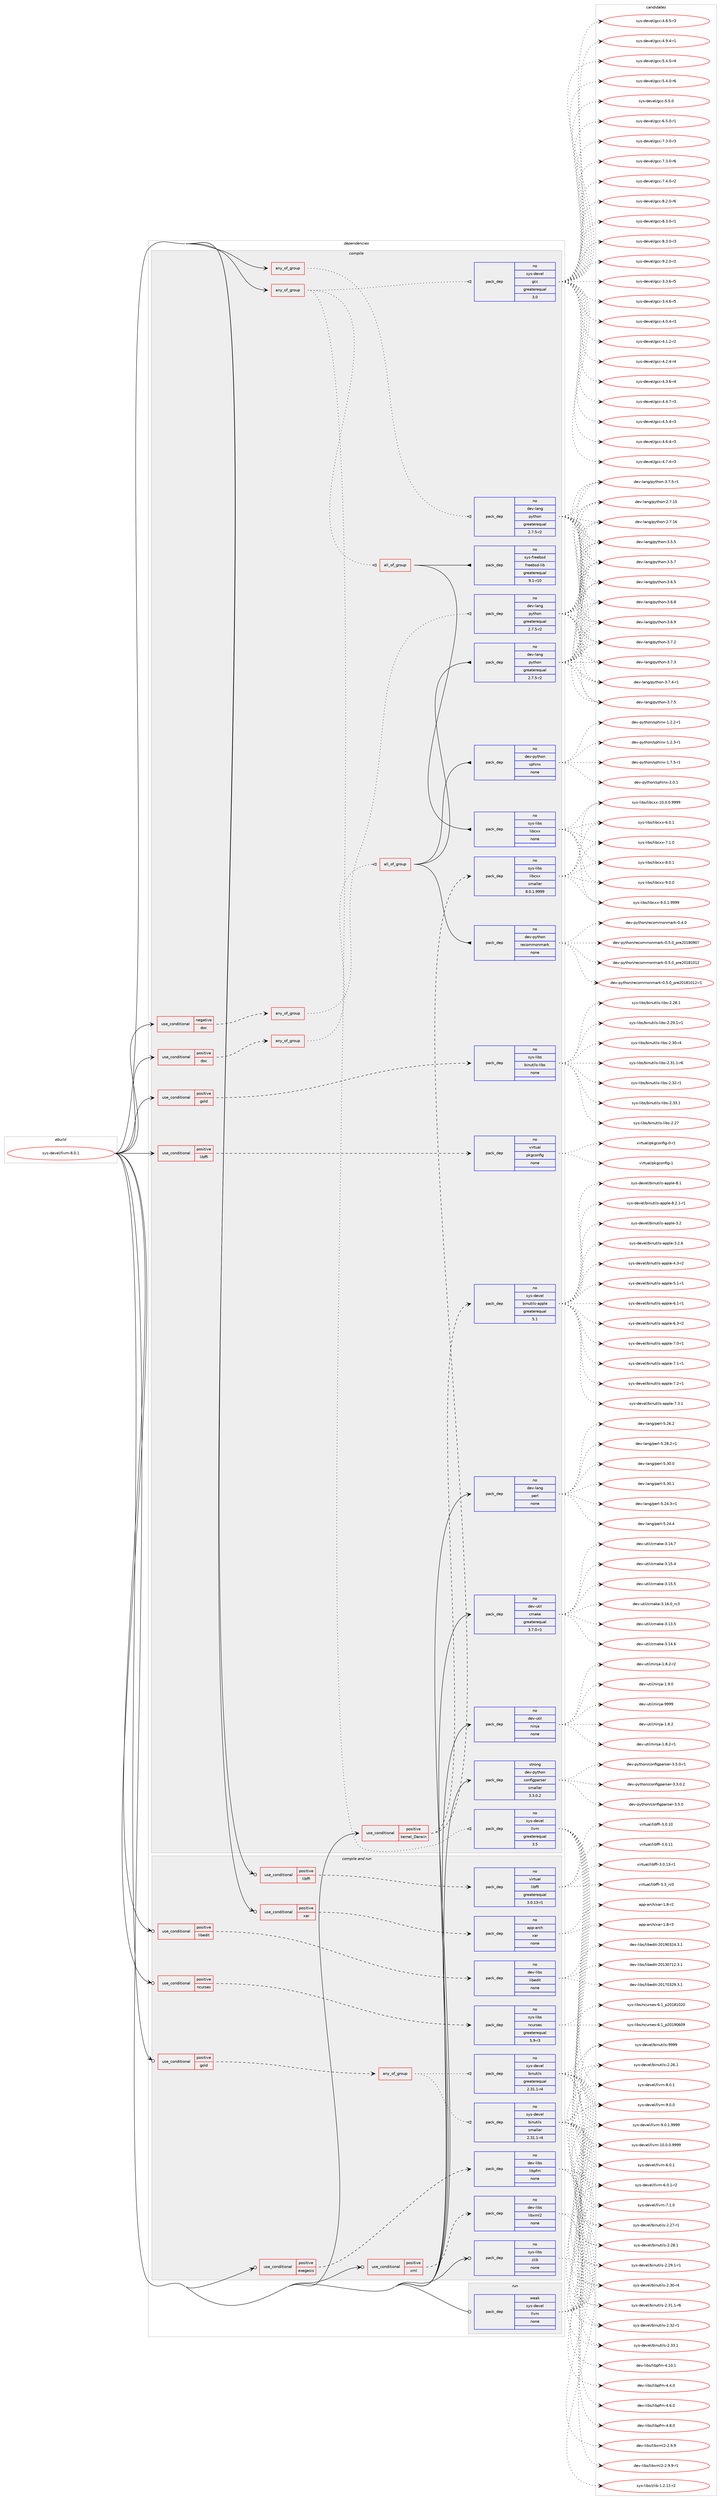 digraph prolog {

# *************
# Graph options
# *************

newrank=true;
concentrate=true;
compound=true;
graph [rankdir=LR,fontname=Helvetica,fontsize=10,ranksep=1.5];#, ranksep=2.5, nodesep=0.2];
edge  [arrowhead=vee];
node  [fontname=Helvetica,fontsize=10];

# **********
# The ebuild
# **********

subgraph cluster_leftcol {
color=gray;
rank=same;
label=<<i>ebuild</i>>;
id [label="sys-devel/llvm-8.0.1", color=red, width=4, href="../sys-devel/llvm-8.0.1.svg"];
}

# ****************
# The dependencies
# ****************

subgraph cluster_midcol {
color=gray;
label=<<i>dependencies</i>>;
subgraph cluster_compile {
fillcolor="#eeeeee";
style=filled;
label=<<i>compile</i>>;
subgraph any15052 {
dependency890560 [label=<<TABLE BORDER="0" CELLBORDER="1" CELLSPACING="0" CELLPADDING="4"><TR><TD CELLPADDING="10">any_of_group</TD></TR></TABLE>>, shape=none, color=red];subgraph pack660921 {
dependency890561 [label=<<TABLE BORDER="0" CELLBORDER="1" CELLSPACING="0" CELLPADDING="4" WIDTH="220"><TR><TD ROWSPAN="6" CELLPADDING="30">pack_dep</TD></TR><TR><TD WIDTH="110">no</TD></TR><TR><TD>dev-lang</TD></TR><TR><TD>python</TD></TR><TR><TD>greaterequal</TD></TR><TR><TD>2.7.5-r2</TD></TR></TABLE>>, shape=none, color=blue];
}
dependency890560:e -> dependency890561:w [weight=20,style="dotted",arrowhead="oinv"];
}
id:e -> dependency890560:w [weight=20,style="solid",arrowhead="vee"];
subgraph any15053 {
dependency890562 [label=<<TABLE BORDER="0" CELLBORDER="1" CELLSPACING="0" CELLPADDING="4"><TR><TD CELLPADDING="10">any_of_group</TD></TR></TABLE>>, shape=none, color=red];subgraph pack660922 {
dependency890563 [label=<<TABLE BORDER="0" CELLBORDER="1" CELLSPACING="0" CELLPADDING="4" WIDTH="220"><TR><TD ROWSPAN="6" CELLPADDING="30">pack_dep</TD></TR><TR><TD WIDTH="110">no</TD></TR><TR><TD>sys-devel</TD></TR><TR><TD>gcc</TD></TR><TR><TD>greaterequal</TD></TR><TR><TD>3.0</TD></TR></TABLE>>, shape=none, color=blue];
}
dependency890562:e -> dependency890563:w [weight=20,style="dotted",arrowhead="oinv"];
subgraph pack660923 {
dependency890564 [label=<<TABLE BORDER="0" CELLBORDER="1" CELLSPACING="0" CELLPADDING="4" WIDTH="220"><TR><TD ROWSPAN="6" CELLPADDING="30">pack_dep</TD></TR><TR><TD WIDTH="110">no</TD></TR><TR><TD>sys-devel</TD></TR><TR><TD>llvm</TD></TR><TR><TD>greaterequal</TD></TR><TR><TD>3.5</TD></TR></TABLE>>, shape=none, color=blue];
}
dependency890562:e -> dependency890564:w [weight=20,style="dotted",arrowhead="oinv"];
subgraph all538 {
dependency890565 [label=<<TABLE BORDER="0" CELLBORDER="1" CELLSPACING="0" CELLPADDING="4"><TR><TD CELLPADDING="10">all_of_group</TD></TR></TABLE>>, shape=none, color=red];subgraph pack660924 {
dependency890566 [label=<<TABLE BORDER="0" CELLBORDER="1" CELLSPACING="0" CELLPADDING="4" WIDTH="220"><TR><TD ROWSPAN="6" CELLPADDING="30">pack_dep</TD></TR><TR><TD WIDTH="110">no</TD></TR><TR><TD>sys-freebsd</TD></TR><TR><TD>freebsd-lib</TD></TR><TR><TD>greaterequal</TD></TR><TR><TD>9.1-r10</TD></TR></TABLE>>, shape=none, color=blue];
}
dependency890565:e -> dependency890566:w [weight=20,style="solid",arrowhead="inv"];
subgraph pack660925 {
dependency890567 [label=<<TABLE BORDER="0" CELLBORDER="1" CELLSPACING="0" CELLPADDING="4" WIDTH="220"><TR><TD ROWSPAN="6" CELLPADDING="30">pack_dep</TD></TR><TR><TD WIDTH="110">no</TD></TR><TR><TD>sys-libs</TD></TR><TR><TD>libcxx</TD></TR><TR><TD>none</TD></TR><TR><TD></TD></TR></TABLE>>, shape=none, color=blue];
}
dependency890565:e -> dependency890567:w [weight=20,style="solid",arrowhead="inv"];
}
dependency890562:e -> dependency890565:w [weight=20,style="dotted",arrowhead="oinv"];
}
id:e -> dependency890562:w [weight=20,style="solid",arrowhead="vee"];
subgraph cond214052 {
dependency890568 [label=<<TABLE BORDER="0" CELLBORDER="1" CELLSPACING="0" CELLPADDING="4"><TR><TD ROWSPAN="3" CELLPADDING="10">use_conditional</TD></TR><TR><TD>negative</TD></TR><TR><TD>doc</TD></TR></TABLE>>, shape=none, color=red];
subgraph any15054 {
dependency890569 [label=<<TABLE BORDER="0" CELLBORDER="1" CELLSPACING="0" CELLPADDING="4"><TR><TD CELLPADDING="10">any_of_group</TD></TR></TABLE>>, shape=none, color=red];subgraph pack660926 {
dependency890570 [label=<<TABLE BORDER="0" CELLBORDER="1" CELLSPACING="0" CELLPADDING="4" WIDTH="220"><TR><TD ROWSPAN="6" CELLPADDING="30">pack_dep</TD></TR><TR><TD WIDTH="110">no</TD></TR><TR><TD>dev-lang</TD></TR><TR><TD>python</TD></TR><TR><TD>greaterequal</TD></TR><TR><TD>2.7.5-r2</TD></TR></TABLE>>, shape=none, color=blue];
}
dependency890569:e -> dependency890570:w [weight=20,style="dotted",arrowhead="oinv"];
}
dependency890568:e -> dependency890569:w [weight=20,style="dashed",arrowhead="vee"];
}
id:e -> dependency890568:w [weight=20,style="solid",arrowhead="vee"];
subgraph cond214053 {
dependency890571 [label=<<TABLE BORDER="0" CELLBORDER="1" CELLSPACING="0" CELLPADDING="4"><TR><TD ROWSPAN="3" CELLPADDING="10">use_conditional</TD></TR><TR><TD>positive</TD></TR><TR><TD>doc</TD></TR></TABLE>>, shape=none, color=red];
subgraph any15055 {
dependency890572 [label=<<TABLE BORDER="0" CELLBORDER="1" CELLSPACING="0" CELLPADDING="4"><TR><TD CELLPADDING="10">any_of_group</TD></TR></TABLE>>, shape=none, color=red];subgraph all539 {
dependency890573 [label=<<TABLE BORDER="0" CELLBORDER="1" CELLSPACING="0" CELLPADDING="4"><TR><TD CELLPADDING="10">all_of_group</TD></TR></TABLE>>, shape=none, color=red];subgraph pack660927 {
dependency890574 [label=<<TABLE BORDER="0" CELLBORDER="1" CELLSPACING="0" CELLPADDING="4" WIDTH="220"><TR><TD ROWSPAN="6" CELLPADDING="30">pack_dep</TD></TR><TR><TD WIDTH="110">no</TD></TR><TR><TD>dev-lang</TD></TR><TR><TD>python</TD></TR><TR><TD>greaterequal</TD></TR><TR><TD>2.7.5-r2</TD></TR></TABLE>>, shape=none, color=blue];
}
dependency890573:e -> dependency890574:w [weight=20,style="solid",arrowhead="inv"];
subgraph pack660928 {
dependency890575 [label=<<TABLE BORDER="0" CELLBORDER="1" CELLSPACING="0" CELLPADDING="4" WIDTH="220"><TR><TD ROWSPAN="6" CELLPADDING="30">pack_dep</TD></TR><TR><TD WIDTH="110">no</TD></TR><TR><TD>dev-python</TD></TR><TR><TD>recommonmark</TD></TR><TR><TD>none</TD></TR><TR><TD></TD></TR></TABLE>>, shape=none, color=blue];
}
dependency890573:e -> dependency890575:w [weight=20,style="solid",arrowhead="inv"];
subgraph pack660929 {
dependency890576 [label=<<TABLE BORDER="0" CELLBORDER="1" CELLSPACING="0" CELLPADDING="4" WIDTH="220"><TR><TD ROWSPAN="6" CELLPADDING="30">pack_dep</TD></TR><TR><TD WIDTH="110">no</TD></TR><TR><TD>dev-python</TD></TR><TR><TD>sphinx</TD></TR><TR><TD>none</TD></TR><TR><TD></TD></TR></TABLE>>, shape=none, color=blue];
}
dependency890573:e -> dependency890576:w [weight=20,style="solid",arrowhead="inv"];
}
dependency890572:e -> dependency890573:w [weight=20,style="dotted",arrowhead="oinv"];
}
dependency890571:e -> dependency890572:w [weight=20,style="dashed",arrowhead="vee"];
}
id:e -> dependency890571:w [weight=20,style="solid",arrowhead="vee"];
subgraph cond214054 {
dependency890577 [label=<<TABLE BORDER="0" CELLBORDER="1" CELLSPACING="0" CELLPADDING="4"><TR><TD ROWSPAN="3" CELLPADDING="10">use_conditional</TD></TR><TR><TD>positive</TD></TR><TR><TD>gold</TD></TR></TABLE>>, shape=none, color=red];
subgraph pack660930 {
dependency890578 [label=<<TABLE BORDER="0" CELLBORDER="1" CELLSPACING="0" CELLPADDING="4" WIDTH="220"><TR><TD ROWSPAN="6" CELLPADDING="30">pack_dep</TD></TR><TR><TD WIDTH="110">no</TD></TR><TR><TD>sys-libs</TD></TR><TR><TD>binutils-libs</TD></TR><TR><TD>none</TD></TR><TR><TD></TD></TR></TABLE>>, shape=none, color=blue];
}
dependency890577:e -> dependency890578:w [weight=20,style="dashed",arrowhead="vee"];
}
id:e -> dependency890577:w [weight=20,style="solid",arrowhead="vee"];
subgraph cond214055 {
dependency890579 [label=<<TABLE BORDER="0" CELLBORDER="1" CELLSPACING="0" CELLPADDING="4"><TR><TD ROWSPAN="3" CELLPADDING="10">use_conditional</TD></TR><TR><TD>positive</TD></TR><TR><TD>kernel_Darwin</TD></TR></TABLE>>, shape=none, color=red];
subgraph pack660931 {
dependency890580 [label=<<TABLE BORDER="0" CELLBORDER="1" CELLSPACING="0" CELLPADDING="4" WIDTH="220"><TR><TD ROWSPAN="6" CELLPADDING="30">pack_dep</TD></TR><TR><TD WIDTH="110">no</TD></TR><TR><TD>sys-libs</TD></TR><TR><TD>libcxx</TD></TR><TR><TD>smaller</TD></TR><TR><TD>8.0.1.9999</TD></TR></TABLE>>, shape=none, color=blue];
}
dependency890579:e -> dependency890580:w [weight=20,style="dashed",arrowhead="vee"];
subgraph pack660932 {
dependency890581 [label=<<TABLE BORDER="0" CELLBORDER="1" CELLSPACING="0" CELLPADDING="4" WIDTH="220"><TR><TD ROWSPAN="6" CELLPADDING="30">pack_dep</TD></TR><TR><TD WIDTH="110">no</TD></TR><TR><TD>sys-devel</TD></TR><TR><TD>binutils-apple</TD></TR><TR><TD>greaterequal</TD></TR><TR><TD>5.1</TD></TR></TABLE>>, shape=none, color=blue];
}
dependency890579:e -> dependency890581:w [weight=20,style="dashed",arrowhead="vee"];
}
id:e -> dependency890579:w [weight=20,style="solid",arrowhead="vee"];
subgraph cond214056 {
dependency890582 [label=<<TABLE BORDER="0" CELLBORDER="1" CELLSPACING="0" CELLPADDING="4"><TR><TD ROWSPAN="3" CELLPADDING="10">use_conditional</TD></TR><TR><TD>positive</TD></TR><TR><TD>libffi</TD></TR></TABLE>>, shape=none, color=red];
subgraph pack660933 {
dependency890583 [label=<<TABLE BORDER="0" CELLBORDER="1" CELLSPACING="0" CELLPADDING="4" WIDTH="220"><TR><TD ROWSPAN="6" CELLPADDING="30">pack_dep</TD></TR><TR><TD WIDTH="110">no</TD></TR><TR><TD>virtual</TD></TR><TR><TD>pkgconfig</TD></TR><TR><TD>none</TD></TR><TR><TD></TD></TR></TABLE>>, shape=none, color=blue];
}
dependency890582:e -> dependency890583:w [weight=20,style="dashed",arrowhead="vee"];
}
id:e -> dependency890582:w [weight=20,style="solid",arrowhead="vee"];
subgraph pack660934 {
dependency890584 [label=<<TABLE BORDER="0" CELLBORDER="1" CELLSPACING="0" CELLPADDING="4" WIDTH="220"><TR><TD ROWSPAN="6" CELLPADDING="30">pack_dep</TD></TR><TR><TD WIDTH="110">no</TD></TR><TR><TD>dev-lang</TD></TR><TR><TD>perl</TD></TR><TR><TD>none</TD></TR><TR><TD></TD></TR></TABLE>>, shape=none, color=blue];
}
id:e -> dependency890584:w [weight=20,style="solid",arrowhead="vee"];
subgraph pack660935 {
dependency890585 [label=<<TABLE BORDER="0" CELLBORDER="1" CELLSPACING="0" CELLPADDING="4" WIDTH="220"><TR><TD ROWSPAN="6" CELLPADDING="30">pack_dep</TD></TR><TR><TD WIDTH="110">no</TD></TR><TR><TD>dev-util</TD></TR><TR><TD>cmake</TD></TR><TR><TD>greaterequal</TD></TR><TR><TD>3.7.0-r1</TD></TR></TABLE>>, shape=none, color=blue];
}
id:e -> dependency890585:w [weight=20,style="solid",arrowhead="vee"];
subgraph pack660936 {
dependency890586 [label=<<TABLE BORDER="0" CELLBORDER="1" CELLSPACING="0" CELLPADDING="4" WIDTH="220"><TR><TD ROWSPAN="6" CELLPADDING="30">pack_dep</TD></TR><TR><TD WIDTH="110">no</TD></TR><TR><TD>dev-util</TD></TR><TR><TD>ninja</TD></TR><TR><TD>none</TD></TR><TR><TD></TD></TR></TABLE>>, shape=none, color=blue];
}
id:e -> dependency890586:w [weight=20,style="solid",arrowhead="vee"];
subgraph pack660937 {
dependency890587 [label=<<TABLE BORDER="0" CELLBORDER="1" CELLSPACING="0" CELLPADDING="4" WIDTH="220"><TR><TD ROWSPAN="6" CELLPADDING="30">pack_dep</TD></TR><TR><TD WIDTH="110">strong</TD></TR><TR><TD>dev-python</TD></TR><TR><TD>configparser</TD></TR><TR><TD>smaller</TD></TR><TR><TD>3.3.0.2</TD></TR></TABLE>>, shape=none, color=blue];
}
id:e -> dependency890587:w [weight=20,style="solid",arrowhead="vee"];
}
subgraph cluster_compileandrun {
fillcolor="#eeeeee";
style=filled;
label=<<i>compile and run</i>>;
subgraph cond214057 {
dependency890588 [label=<<TABLE BORDER="0" CELLBORDER="1" CELLSPACING="0" CELLPADDING="4"><TR><TD ROWSPAN="3" CELLPADDING="10">use_conditional</TD></TR><TR><TD>positive</TD></TR><TR><TD>exegesis</TD></TR></TABLE>>, shape=none, color=red];
subgraph pack660938 {
dependency890589 [label=<<TABLE BORDER="0" CELLBORDER="1" CELLSPACING="0" CELLPADDING="4" WIDTH="220"><TR><TD ROWSPAN="6" CELLPADDING="30">pack_dep</TD></TR><TR><TD WIDTH="110">no</TD></TR><TR><TD>dev-libs</TD></TR><TR><TD>libpfm</TD></TR><TR><TD>none</TD></TR><TR><TD></TD></TR></TABLE>>, shape=none, color=blue];
}
dependency890588:e -> dependency890589:w [weight=20,style="dashed",arrowhead="vee"];
}
id:e -> dependency890588:w [weight=20,style="solid",arrowhead="odotvee"];
subgraph cond214058 {
dependency890590 [label=<<TABLE BORDER="0" CELLBORDER="1" CELLSPACING="0" CELLPADDING="4"><TR><TD ROWSPAN="3" CELLPADDING="10">use_conditional</TD></TR><TR><TD>positive</TD></TR><TR><TD>gold</TD></TR></TABLE>>, shape=none, color=red];
subgraph any15056 {
dependency890591 [label=<<TABLE BORDER="0" CELLBORDER="1" CELLSPACING="0" CELLPADDING="4"><TR><TD CELLPADDING="10">any_of_group</TD></TR></TABLE>>, shape=none, color=red];subgraph pack660939 {
dependency890592 [label=<<TABLE BORDER="0" CELLBORDER="1" CELLSPACING="0" CELLPADDING="4" WIDTH="220"><TR><TD ROWSPAN="6" CELLPADDING="30">pack_dep</TD></TR><TR><TD WIDTH="110">no</TD></TR><TR><TD>sys-devel</TD></TR><TR><TD>binutils</TD></TR><TR><TD>greaterequal</TD></TR><TR><TD>2.31.1-r4</TD></TR></TABLE>>, shape=none, color=blue];
}
dependency890591:e -> dependency890592:w [weight=20,style="dotted",arrowhead="oinv"];
subgraph pack660940 {
dependency890593 [label=<<TABLE BORDER="0" CELLBORDER="1" CELLSPACING="0" CELLPADDING="4" WIDTH="220"><TR><TD ROWSPAN="6" CELLPADDING="30">pack_dep</TD></TR><TR><TD WIDTH="110">no</TD></TR><TR><TD>sys-devel</TD></TR><TR><TD>binutils</TD></TR><TR><TD>smaller</TD></TR><TR><TD>2.31.1-r4</TD></TR></TABLE>>, shape=none, color=blue];
}
dependency890591:e -> dependency890593:w [weight=20,style="dotted",arrowhead="oinv"];
}
dependency890590:e -> dependency890591:w [weight=20,style="dashed",arrowhead="vee"];
}
id:e -> dependency890590:w [weight=20,style="solid",arrowhead="odotvee"];
subgraph cond214059 {
dependency890594 [label=<<TABLE BORDER="0" CELLBORDER="1" CELLSPACING="0" CELLPADDING="4"><TR><TD ROWSPAN="3" CELLPADDING="10">use_conditional</TD></TR><TR><TD>positive</TD></TR><TR><TD>libedit</TD></TR></TABLE>>, shape=none, color=red];
subgraph pack660941 {
dependency890595 [label=<<TABLE BORDER="0" CELLBORDER="1" CELLSPACING="0" CELLPADDING="4" WIDTH="220"><TR><TD ROWSPAN="6" CELLPADDING="30">pack_dep</TD></TR><TR><TD WIDTH="110">no</TD></TR><TR><TD>dev-libs</TD></TR><TR><TD>libedit</TD></TR><TR><TD>none</TD></TR><TR><TD></TD></TR></TABLE>>, shape=none, color=blue];
}
dependency890594:e -> dependency890595:w [weight=20,style="dashed",arrowhead="vee"];
}
id:e -> dependency890594:w [weight=20,style="solid",arrowhead="odotvee"];
subgraph cond214060 {
dependency890596 [label=<<TABLE BORDER="0" CELLBORDER="1" CELLSPACING="0" CELLPADDING="4"><TR><TD ROWSPAN="3" CELLPADDING="10">use_conditional</TD></TR><TR><TD>positive</TD></TR><TR><TD>libffi</TD></TR></TABLE>>, shape=none, color=red];
subgraph pack660942 {
dependency890597 [label=<<TABLE BORDER="0" CELLBORDER="1" CELLSPACING="0" CELLPADDING="4" WIDTH="220"><TR><TD ROWSPAN="6" CELLPADDING="30">pack_dep</TD></TR><TR><TD WIDTH="110">no</TD></TR><TR><TD>virtual</TD></TR><TR><TD>libffi</TD></TR><TR><TD>greaterequal</TD></TR><TR><TD>3.0.13-r1</TD></TR></TABLE>>, shape=none, color=blue];
}
dependency890596:e -> dependency890597:w [weight=20,style="dashed",arrowhead="vee"];
}
id:e -> dependency890596:w [weight=20,style="solid",arrowhead="odotvee"];
subgraph cond214061 {
dependency890598 [label=<<TABLE BORDER="0" CELLBORDER="1" CELLSPACING="0" CELLPADDING="4"><TR><TD ROWSPAN="3" CELLPADDING="10">use_conditional</TD></TR><TR><TD>positive</TD></TR><TR><TD>ncurses</TD></TR></TABLE>>, shape=none, color=red];
subgraph pack660943 {
dependency890599 [label=<<TABLE BORDER="0" CELLBORDER="1" CELLSPACING="0" CELLPADDING="4" WIDTH="220"><TR><TD ROWSPAN="6" CELLPADDING="30">pack_dep</TD></TR><TR><TD WIDTH="110">no</TD></TR><TR><TD>sys-libs</TD></TR><TR><TD>ncurses</TD></TR><TR><TD>greaterequal</TD></TR><TR><TD>5.9-r3</TD></TR></TABLE>>, shape=none, color=blue];
}
dependency890598:e -> dependency890599:w [weight=20,style="dashed",arrowhead="vee"];
}
id:e -> dependency890598:w [weight=20,style="solid",arrowhead="odotvee"];
subgraph cond214062 {
dependency890600 [label=<<TABLE BORDER="0" CELLBORDER="1" CELLSPACING="0" CELLPADDING="4"><TR><TD ROWSPAN="3" CELLPADDING="10">use_conditional</TD></TR><TR><TD>positive</TD></TR><TR><TD>xar</TD></TR></TABLE>>, shape=none, color=red];
subgraph pack660944 {
dependency890601 [label=<<TABLE BORDER="0" CELLBORDER="1" CELLSPACING="0" CELLPADDING="4" WIDTH="220"><TR><TD ROWSPAN="6" CELLPADDING="30">pack_dep</TD></TR><TR><TD WIDTH="110">no</TD></TR><TR><TD>app-arch</TD></TR><TR><TD>xar</TD></TR><TR><TD>none</TD></TR><TR><TD></TD></TR></TABLE>>, shape=none, color=blue];
}
dependency890600:e -> dependency890601:w [weight=20,style="dashed",arrowhead="vee"];
}
id:e -> dependency890600:w [weight=20,style="solid",arrowhead="odotvee"];
subgraph cond214063 {
dependency890602 [label=<<TABLE BORDER="0" CELLBORDER="1" CELLSPACING="0" CELLPADDING="4"><TR><TD ROWSPAN="3" CELLPADDING="10">use_conditional</TD></TR><TR><TD>positive</TD></TR><TR><TD>xml</TD></TR></TABLE>>, shape=none, color=red];
subgraph pack660945 {
dependency890603 [label=<<TABLE BORDER="0" CELLBORDER="1" CELLSPACING="0" CELLPADDING="4" WIDTH="220"><TR><TD ROWSPAN="6" CELLPADDING="30">pack_dep</TD></TR><TR><TD WIDTH="110">no</TD></TR><TR><TD>dev-libs</TD></TR><TR><TD>libxml2</TD></TR><TR><TD>none</TD></TR><TR><TD></TD></TR></TABLE>>, shape=none, color=blue];
}
dependency890602:e -> dependency890603:w [weight=20,style="dashed",arrowhead="vee"];
}
id:e -> dependency890602:w [weight=20,style="solid",arrowhead="odotvee"];
subgraph pack660946 {
dependency890604 [label=<<TABLE BORDER="0" CELLBORDER="1" CELLSPACING="0" CELLPADDING="4" WIDTH="220"><TR><TD ROWSPAN="6" CELLPADDING="30">pack_dep</TD></TR><TR><TD WIDTH="110">no</TD></TR><TR><TD>sys-libs</TD></TR><TR><TD>zlib</TD></TR><TR><TD>none</TD></TR><TR><TD></TD></TR></TABLE>>, shape=none, color=blue];
}
id:e -> dependency890604:w [weight=20,style="solid",arrowhead="odotvee"];
}
subgraph cluster_run {
fillcolor="#eeeeee";
style=filled;
label=<<i>run</i>>;
subgraph pack660947 {
dependency890605 [label=<<TABLE BORDER="0" CELLBORDER="1" CELLSPACING="0" CELLPADDING="4" WIDTH="220"><TR><TD ROWSPAN="6" CELLPADDING="30">pack_dep</TD></TR><TR><TD WIDTH="110">weak</TD></TR><TR><TD>sys-devel</TD></TR><TR><TD>llvm</TD></TR><TR><TD>none</TD></TR><TR><TD></TD></TR></TABLE>>, shape=none, color=blue];
}
id:e -> dependency890605:w [weight=20,style="solid",arrowhead="odot"];
}
}

# **************
# The candidates
# **************

subgraph cluster_choices {
rank=same;
color=gray;
label=<<i>candidates</i>>;

subgraph choice660921 {
color=black;
nodesep=1;
choice10010111845108971101034711212111610411111045504655464953 [label="dev-lang/python-2.7.15", color=red, width=4,href="../dev-lang/python-2.7.15.svg"];
choice10010111845108971101034711212111610411111045504655464954 [label="dev-lang/python-2.7.16", color=red, width=4,href="../dev-lang/python-2.7.16.svg"];
choice100101118451089711010347112121116104111110455146534653 [label="dev-lang/python-3.5.5", color=red, width=4,href="../dev-lang/python-3.5.5.svg"];
choice100101118451089711010347112121116104111110455146534655 [label="dev-lang/python-3.5.7", color=red, width=4,href="../dev-lang/python-3.5.7.svg"];
choice100101118451089711010347112121116104111110455146544653 [label="dev-lang/python-3.6.5", color=red, width=4,href="../dev-lang/python-3.6.5.svg"];
choice100101118451089711010347112121116104111110455146544656 [label="dev-lang/python-3.6.8", color=red, width=4,href="../dev-lang/python-3.6.8.svg"];
choice100101118451089711010347112121116104111110455146544657 [label="dev-lang/python-3.6.9", color=red, width=4,href="../dev-lang/python-3.6.9.svg"];
choice100101118451089711010347112121116104111110455146554650 [label="dev-lang/python-3.7.2", color=red, width=4,href="../dev-lang/python-3.7.2.svg"];
choice100101118451089711010347112121116104111110455146554651 [label="dev-lang/python-3.7.3", color=red, width=4,href="../dev-lang/python-3.7.3.svg"];
choice1001011184510897110103471121211161041111104551465546524511449 [label="dev-lang/python-3.7.4-r1", color=red, width=4,href="../dev-lang/python-3.7.4-r1.svg"];
choice100101118451089711010347112121116104111110455146554653 [label="dev-lang/python-3.7.5", color=red, width=4,href="../dev-lang/python-3.7.5.svg"];
choice1001011184510897110103471121211161041111104551465546534511449 [label="dev-lang/python-3.7.5-r1", color=red, width=4,href="../dev-lang/python-3.7.5-r1.svg"];
dependency890561:e -> choice10010111845108971101034711212111610411111045504655464953:w [style=dotted,weight="100"];
dependency890561:e -> choice10010111845108971101034711212111610411111045504655464954:w [style=dotted,weight="100"];
dependency890561:e -> choice100101118451089711010347112121116104111110455146534653:w [style=dotted,weight="100"];
dependency890561:e -> choice100101118451089711010347112121116104111110455146534655:w [style=dotted,weight="100"];
dependency890561:e -> choice100101118451089711010347112121116104111110455146544653:w [style=dotted,weight="100"];
dependency890561:e -> choice100101118451089711010347112121116104111110455146544656:w [style=dotted,weight="100"];
dependency890561:e -> choice100101118451089711010347112121116104111110455146544657:w [style=dotted,weight="100"];
dependency890561:e -> choice100101118451089711010347112121116104111110455146554650:w [style=dotted,weight="100"];
dependency890561:e -> choice100101118451089711010347112121116104111110455146554651:w [style=dotted,weight="100"];
dependency890561:e -> choice1001011184510897110103471121211161041111104551465546524511449:w [style=dotted,weight="100"];
dependency890561:e -> choice100101118451089711010347112121116104111110455146554653:w [style=dotted,weight="100"];
dependency890561:e -> choice1001011184510897110103471121211161041111104551465546534511449:w [style=dotted,weight="100"];
}
subgraph choice660922 {
color=black;
nodesep=1;
choice115121115451001011181011084710399994551465146544511453 [label="sys-devel/gcc-3.3.6-r5", color=red, width=4,href="../sys-devel/gcc-3.3.6-r5.svg"];
choice115121115451001011181011084710399994551465246544511453 [label="sys-devel/gcc-3.4.6-r5", color=red, width=4,href="../sys-devel/gcc-3.4.6-r5.svg"];
choice115121115451001011181011084710399994552464846524511451 [label="sys-devel/gcc-4.0.4-r3", color=red, width=4,href="../sys-devel/gcc-4.0.4-r3.svg"];
choice115121115451001011181011084710399994552464946504511450 [label="sys-devel/gcc-4.1.2-r2", color=red, width=4,href="../sys-devel/gcc-4.1.2-r2.svg"];
choice115121115451001011181011084710399994552465046524511452 [label="sys-devel/gcc-4.2.4-r4", color=red, width=4,href="../sys-devel/gcc-4.2.4-r4.svg"];
choice115121115451001011181011084710399994552465146544511452 [label="sys-devel/gcc-4.3.6-r4", color=red, width=4,href="../sys-devel/gcc-4.3.6-r4.svg"];
choice115121115451001011181011084710399994552465246554511451 [label="sys-devel/gcc-4.4.7-r3", color=red, width=4,href="../sys-devel/gcc-4.4.7-r3.svg"];
choice115121115451001011181011084710399994552465346524511451 [label="sys-devel/gcc-4.5.4-r3", color=red, width=4,href="../sys-devel/gcc-4.5.4-r3.svg"];
choice115121115451001011181011084710399994552465446524511451 [label="sys-devel/gcc-4.6.4-r3", color=red, width=4,href="../sys-devel/gcc-4.6.4-r3.svg"];
choice115121115451001011181011084710399994552465546524511451 [label="sys-devel/gcc-4.7.4-r3", color=red, width=4,href="../sys-devel/gcc-4.7.4-r3.svg"];
choice115121115451001011181011084710399994552465646534511451 [label="sys-devel/gcc-4.8.5-r3", color=red, width=4,href="../sys-devel/gcc-4.8.5-r3.svg"];
choice115121115451001011181011084710399994552465746524511449 [label="sys-devel/gcc-4.9.4-r1", color=red, width=4,href="../sys-devel/gcc-4.9.4-r1.svg"];
choice115121115451001011181011084710399994553465246484511452 [label="sys-devel/gcc-5.4.0-r4", color=red, width=4,href="../sys-devel/gcc-5.4.0-r4.svg"];
choice115121115451001011181011084710399994553465246484511454 [label="sys-devel/gcc-5.4.0-r6", color=red, width=4,href="../sys-devel/gcc-5.4.0-r6.svg"];
choice11512111545100101118101108471039999455346534648 [label="sys-devel/gcc-5.5.0", color=red, width=4,href="../sys-devel/gcc-5.5.0.svg"];
choice115121115451001011181011084710399994554465346484511449 [label="sys-devel/gcc-6.5.0-r1", color=red, width=4,href="../sys-devel/gcc-6.5.0-r1.svg"];
choice115121115451001011181011084710399994555465146484511451 [label="sys-devel/gcc-7.3.0-r3", color=red, width=4,href="../sys-devel/gcc-7.3.0-r3.svg"];
choice115121115451001011181011084710399994555465146484511454 [label="sys-devel/gcc-7.3.0-r6", color=red, width=4,href="../sys-devel/gcc-7.3.0-r6.svg"];
choice115121115451001011181011084710399994555465246484511450 [label="sys-devel/gcc-7.4.0-r2", color=red, width=4,href="../sys-devel/gcc-7.4.0-r2.svg"];
choice115121115451001011181011084710399994556465046484511454 [label="sys-devel/gcc-8.2.0-r6", color=red, width=4,href="../sys-devel/gcc-8.2.0-r6.svg"];
choice115121115451001011181011084710399994556465146484511449 [label="sys-devel/gcc-8.3.0-r1", color=red, width=4,href="../sys-devel/gcc-8.3.0-r1.svg"];
choice115121115451001011181011084710399994556465146484511451 [label="sys-devel/gcc-8.3.0-r3", color=red, width=4,href="../sys-devel/gcc-8.3.0-r3.svg"];
choice115121115451001011181011084710399994557465046484511450 [label="sys-devel/gcc-9.2.0-r2", color=red, width=4,href="../sys-devel/gcc-9.2.0-r2.svg"];
dependency890563:e -> choice115121115451001011181011084710399994551465146544511453:w [style=dotted,weight="100"];
dependency890563:e -> choice115121115451001011181011084710399994551465246544511453:w [style=dotted,weight="100"];
dependency890563:e -> choice115121115451001011181011084710399994552464846524511451:w [style=dotted,weight="100"];
dependency890563:e -> choice115121115451001011181011084710399994552464946504511450:w [style=dotted,weight="100"];
dependency890563:e -> choice115121115451001011181011084710399994552465046524511452:w [style=dotted,weight="100"];
dependency890563:e -> choice115121115451001011181011084710399994552465146544511452:w [style=dotted,weight="100"];
dependency890563:e -> choice115121115451001011181011084710399994552465246554511451:w [style=dotted,weight="100"];
dependency890563:e -> choice115121115451001011181011084710399994552465346524511451:w [style=dotted,weight="100"];
dependency890563:e -> choice115121115451001011181011084710399994552465446524511451:w [style=dotted,weight="100"];
dependency890563:e -> choice115121115451001011181011084710399994552465546524511451:w [style=dotted,weight="100"];
dependency890563:e -> choice115121115451001011181011084710399994552465646534511451:w [style=dotted,weight="100"];
dependency890563:e -> choice115121115451001011181011084710399994552465746524511449:w [style=dotted,weight="100"];
dependency890563:e -> choice115121115451001011181011084710399994553465246484511452:w [style=dotted,weight="100"];
dependency890563:e -> choice115121115451001011181011084710399994553465246484511454:w [style=dotted,weight="100"];
dependency890563:e -> choice11512111545100101118101108471039999455346534648:w [style=dotted,weight="100"];
dependency890563:e -> choice115121115451001011181011084710399994554465346484511449:w [style=dotted,weight="100"];
dependency890563:e -> choice115121115451001011181011084710399994555465146484511451:w [style=dotted,weight="100"];
dependency890563:e -> choice115121115451001011181011084710399994555465146484511454:w [style=dotted,weight="100"];
dependency890563:e -> choice115121115451001011181011084710399994555465246484511450:w [style=dotted,weight="100"];
dependency890563:e -> choice115121115451001011181011084710399994556465046484511454:w [style=dotted,weight="100"];
dependency890563:e -> choice115121115451001011181011084710399994556465146484511449:w [style=dotted,weight="100"];
dependency890563:e -> choice115121115451001011181011084710399994556465146484511451:w [style=dotted,weight="100"];
dependency890563:e -> choice115121115451001011181011084710399994557465046484511450:w [style=dotted,weight="100"];
}
subgraph choice660923 {
color=black;
nodesep=1;
choice1151211154510010111810110847108108118109454948464846484657575757 [label="sys-devel/llvm-10.0.0.9999", color=red, width=4,href="../sys-devel/llvm-10.0.0.9999.svg"];
choice1151211154510010111810110847108108118109455446484649 [label="sys-devel/llvm-6.0.1", color=red, width=4,href="../sys-devel/llvm-6.0.1.svg"];
choice11512111545100101118101108471081081181094554464846494511450 [label="sys-devel/llvm-6.0.1-r2", color=red, width=4,href="../sys-devel/llvm-6.0.1-r2.svg"];
choice1151211154510010111810110847108108118109455546494648 [label="sys-devel/llvm-7.1.0", color=red, width=4,href="../sys-devel/llvm-7.1.0.svg"];
choice1151211154510010111810110847108108118109455646484649 [label="sys-devel/llvm-8.0.1", color=red, width=4,href="../sys-devel/llvm-8.0.1.svg"];
choice1151211154510010111810110847108108118109455746484648 [label="sys-devel/llvm-9.0.0", color=red, width=4,href="../sys-devel/llvm-9.0.0.svg"];
choice11512111545100101118101108471081081181094557464846494657575757 [label="sys-devel/llvm-9.0.1.9999", color=red, width=4,href="../sys-devel/llvm-9.0.1.9999.svg"];
dependency890564:e -> choice1151211154510010111810110847108108118109454948464846484657575757:w [style=dotted,weight="100"];
dependency890564:e -> choice1151211154510010111810110847108108118109455446484649:w [style=dotted,weight="100"];
dependency890564:e -> choice11512111545100101118101108471081081181094554464846494511450:w [style=dotted,weight="100"];
dependency890564:e -> choice1151211154510010111810110847108108118109455546494648:w [style=dotted,weight="100"];
dependency890564:e -> choice1151211154510010111810110847108108118109455646484649:w [style=dotted,weight="100"];
dependency890564:e -> choice1151211154510010111810110847108108118109455746484648:w [style=dotted,weight="100"];
dependency890564:e -> choice11512111545100101118101108471081081181094557464846494657575757:w [style=dotted,weight="100"];
}
subgraph choice660924 {
color=black;
nodesep=1;
}
subgraph choice660925 {
color=black;
nodesep=1;
choice1151211154510810598115471081059899120120454948464846484657575757 [label="sys-libs/libcxx-10.0.0.9999", color=red, width=4,href="../sys-libs/libcxx-10.0.0.9999.svg"];
choice1151211154510810598115471081059899120120455446484649 [label="sys-libs/libcxx-6.0.1", color=red, width=4,href="../sys-libs/libcxx-6.0.1.svg"];
choice1151211154510810598115471081059899120120455546494648 [label="sys-libs/libcxx-7.1.0", color=red, width=4,href="../sys-libs/libcxx-7.1.0.svg"];
choice1151211154510810598115471081059899120120455646484649 [label="sys-libs/libcxx-8.0.1", color=red, width=4,href="../sys-libs/libcxx-8.0.1.svg"];
choice1151211154510810598115471081059899120120455746484648 [label="sys-libs/libcxx-9.0.0", color=red, width=4,href="../sys-libs/libcxx-9.0.0.svg"];
choice11512111545108105981154710810598991201204557464846494657575757 [label="sys-libs/libcxx-9.0.1.9999", color=red, width=4,href="../sys-libs/libcxx-9.0.1.9999.svg"];
dependency890567:e -> choice1151211154510810598115471081059899120120454948464846484657575757:w [style=dotted,weight="100"];
dependency890567:e -> choice1151211154510810598115471081059899120120455446484649:w [style=dotted,weight="100"];
dependency890567:e -> choice1151211154510810598115471081059899120120455546494648:w [style=dotted,weight="100"];
dependency890567:e -> choice1151211154510810598115471081059899120120455646484649:w [style=dotted,weight="100"];
dependency890567:e -> choice1151211154510810598115471081059899120120455746484648:w [style=dotted,weight="100"];
dependency890567:e -> choice11512111545108105981154710810598991201204557464846494657575757:w [style=dotted,weight="100"];
}
subgraph choice660926 {
color=black;
nodesep=1;
choice10010111845108971101034711212111610411111045504655464953 [label="dev-lang/python-2.7.15", color=red, width=4,href="../dev-lang/python-2.7.15.svg"];
choice10010111845108971101034711212111610411111045504655464954 [label="dev-lang/python-2.7.16", color=red, width=4,href="../dev-lang/python-2.7.16.svg"];
choice100101118451089711010347112121116104111110455146534653 [label="dev-lang/python-3.5.5", color=red, width=4,href="../dev-lang/python-3.5.5.svg"];
choice100101118451089711010347112121116104111110455146534655 [label="dev-lang/python-3.5.7", color=red, width=4,href="../dev-lang/python-3.5.7.svg"];
choice100101118451089711010347112121116104111110455146544653 [label="dev-lang/python-3.6.5", color=red, width=4,href="../dev-lang/python-3.6.5.svg"];
choice100101118451089711010347112121116104111110455146544656 [label="dev-lang/python-3.6.8", color=red, width=4,href="../dev-lang/python-3.6.8.svg"];
choice100101118451089711010347112121116104111110455146544657 [label="dev-lang/python-3.6.9", color=red, width=4,href="../dev-lang/python-3.6.9.svg"];
choice100101118451089711010347112121116104111110455146554650 [label="dev-lang/python-3.7.2", color=red, width=4,href="../dev-lang/python-3.7.2.svg"];
choice100101118451089711010347112121116104111110455146554651 [label="dev-lang/python-3.7.3", color=red, width=4,href="../dev-lang/python-3.7.3.svg"];
choice1001011184510897110103471121211161041111104551465546524511449 [label="dev-lang/python-3.7.4-r1", color=red, width=4,href="../dev-lang/python-3.7.4-r1.svg"];
choice100101118451089711010347112121116104111110455146554653 [label="dev-lang/python-3.7.5", color=red, width=4,href="../dev-lang/python-3.7.5.svg"];
choice1001011184510897110103471121211161041111104551465546534511449 [label="dev-lang/python-3.7.5-r1", color=red, width=4,href="../dev-lang/python-3.7.5-r1.svg"];
dependency890570:e -> choice10010111845108971101034711212111610411111045504655464953:w [style=dotted,weight="100"];
dependency890570:e -> choice10010111845108971101034711212111610411111045504655464954:w [style=dotted,weight="100"];
dependency890570:e -> choice100101118451089711010347112121116104111110455146534653:w [style=dotted,weight="100"];
dependency890570:e -> choice100101118451089711010347112121116104111110455146534655:w [style=dotted,weight="100"];
dependency890570:e -> choice100101118451089711010347112121116104111110455146544653:w [style=dotted,weight="100"];
dependency890570:e -> choice100101118451089711010347112121116104111110455146544656:w [style=dotted,weight="100"];
dependency890570:e -> choice100101118451089711010347112121116104111110455146544657:w [style=dotted,weight="100"];
dependency890570:e -> choice100101118451089711010347112121116104111110455146554650:w [style=dotted,weight="100"];
dependency890570:e -> choice100101118451089711010347112121116104111110455146554651:w [style=dotted,weight="100"];
dependency890570:e -> choice1001011184510897110103471121211161041111104551465546524511449:w [style=dotted,weight="100"];
dependency890570:e -> choice100101118451089711010347112121116104111110455146554653:w [style=dotted,weight="100"];
dependency890570:e -> choice1001011184510897110103471121211161041111104551465546534511449:w [style=dotted,weight="100"];
}
subgraph choice660927 {
color=black;
nodesep=1;
choice10010111845108971101034711212111610411111045504655464953 [label="dev-lang/python-2.7.15", color=red, width=4,href="../dev-lang/python-2.7.15.svg"];
choice10010111845108971101034711212111610411111045504655464954 [label="dev-lang/python-2.7.16", color=red, width=4,href="../dev-lang/python-2.7.16.svg"];
choice100101118451089711010347112121116104111110455146534653 [label="dev-lang/python-3.5.5", color=red, width=4,href="../dev-lang/python-3.5.5.svg"];
choice100101118451089711010347112121116104111110455146534655 [label="dev-lang/python-3.5.7", color=red, width=4,href="../dev-lang/python-3.5.7.svg"];
choice100101118451089711010347112121116104111110455146544653 [label="dev-lang/python-3.6.5", color=red, width=4,href="../dev-lang/python-3.6.5.svg"];
choice100101118451089711010347112121116104111110455146544656 [label="dev-lang/python-3.6.8", color=red, width=4,href="../dev-lang/python-3.6.8.svg"];
choice100101118451089711010347112121116104111110455146544657 [label="dev-lang/python-3.6.9", color=red, width=4,href="../dev-lang/python-3.6.9.svg"];
choice100101118451089711010347112121116104111110455146554650 [label="dev-lang/python-3.7.2", color=red, width=4,href="../dev-lang/python-3.7.2.svg"];
choice100101118451089711010347112121116104111110455146554651 [label="dev-lang/python-3.7.3", color=red, width=4,href="../dev-lang/python-3.7.3.svg"];
choice1001011184510897110103471121211161041111104551465546524511449 [label="dev-lang/python-3.7.4-r1", color=red, width=4,href="../dev-lang/python-3.7.4-r1.svg"];
choice100101118451089711010347112121116104111110455146554653 [label="dev-lang/python-3.7.5", color=red, width=4,href="../dev-lang/python-3.7.5.svg"];
choice1001011184510897110103471121211161041111104551465546534511449 [label="dev-lang/python-3.7.5-r1", color=red, width=4,href="../dev-lang/python-3.7.5-r1.svg"];
dependency890574:e -> choice10010111845108971101034711212111610411111045504655464953:w [style=dotted,weight="100"];
dependency890574:e -> choice10010111845108971101034711212111610411111045504655464954:w [style=dotted,weight="100"];
dependency890574:e -> choice100101118451089711010347112121116104111110455146534653:w [style=dotted,weight="100"];
dependency890574:e -> choice100101118451089711010347112121116104111110455146534655:w [style=dotted,weight="100"];
dependency890574:e -> choice100101118451089711010347112121116104111110455146544653:w [style=dotted,weight="100"];
dependency890574:e -> choice100101118451089711010347112121116104111110455146544656:w [style=dotted,weight="100"];
dependency890574:e -> choice100101118451089711010347112121116104111110455146544657:w [style=dotted,weight="100"];
dependency890574:e -> choice100101118451089711010347112121116104111110455146554650:w [style=dotted,weight="100"];
dependency890574:e -> choice100101118451089711010347112121116104111110455146554651:w [style=dotted,weight="100"];
dependency890574:e -> choice1001011184510897110103471121211161041111104551465546524511449:w [style=dotted,weight="100"];
dependency890574:e -> choice100101118451089711010347112121116104111110455146554653:w [style=dotted,weight="100"];
dependency890574:e -> choice1001011184510897110103471121211161041111104551465546534511449:w [style=dotted,weight="100"];
}
subgraph choice660928 {
color=black;
nodesep=1;
choice10010111845112121116104111110471141019911110910911111010997114107454846524648 [label="dev-python/recommonmark-0.4.0", color=red, width=4,href="../dev-python/recommonmark-0.4.0.svg"];
choice10010111845112121116104111110471141019911110910911111010997114107454846534648951121141015048495648574855 [label="dev-python/recommonmark-0.5.0_pre20180907", color=red, width=4,href="../dev-python/recommonmark-0.5.0_pre20180907.svg"];
choice10010111845112121116104111110471141019911110910911111010997114107454846534648951121141015048495649484950 [label="dev-python/recommonmark-0.5.0_pre20181012", color=red, width=4,href="../dev-python/recommonmark-0.5.0_pre20181012.svg"];
choice100101118451121211161041111104711410199111109109111110109971141074548465346489511211410150484956494849504511449 [label="dev-python/recommonmark-0.5.0_pre20181012-r1", color=red, width=4,href="../dev-python/recommonmark-0.5.0_pre20181012-r1.svg"];
dependency890575:e -> choice10010111845112121116104111110471141019911110910911111010997114107454846524648:w [style=dotted,weight="100"];
dependency890575:e -> choice10010111845112121116104111110471141019911110910911111010997114107454846534648951121141015048495648574855:w [style=dotted,weight="100"];
dependency890575:e -> choice10010111845112121116104111110471141019911110910911111010997114107454846534648951121141015048495649484950:w [style=dotted,weight="100"];
dependency890575:e -> choice100101118451121211161041111104711410199111109109111110109971141074548465346489511211410150484956494849504511449:w [style=dotted,weight="100"];
}
subgraph choice660929 {
color=black;
nodesep=1;
choice10010111845112121116104111110471151121041051101204549465046504511449 [label="dev-python/sphinx-1.2.2-r1", color=red, width=4,href="../dev-python/sphinx-1.2.2-r1.svg"];
choice10010111845112121116104111110471151121041051101204549465046514511449 [label="dev-python/sphinx-1.2.3-r1", color=red, width=4,href="../dev-python/sphinx-1.2.3-r1.svg"];
choice10010111845112121116104111110471151121041051101204549465546534511449 [label="dev-python/sphinx-1.7.5-r1", color=red, width=4,href="../dev-python/sphinx-1.7.5-r1.svg"];
choice1001011184511212111610411111047115112104105110120455046484649 [label="dev-python/sphinx-2.0.1", color=red, width=4,href="../dev-python/sphinx-2.0.1.svg"];
dependency890576:e -> choice10010111845112121116104111110471151121041051101204549465046504511449:w [style=dotted,weight="100"];
dependency890576:e -> choice10010111845112121116104111110471151121041051101204549465046514511449:w [style=dotted,weight="100"];
dependency890576:e -> choice10010111845112121116104111110471151121041051101204549465546534511449:w [style=dotted,weight="100"];
dependency890576:e -> choice1001011184511212111610411111047115112104105110120455046484649:w [style=dotted,weight="100"];
}
subgraph choice660930 {
color=black;
nodesep=1;
choice1151211154510810598115479810511011711610510811545108105981154550465055 [label="sys-libs/binutils-libs-2.27", color=red, width=4,href="../sys-libs/binutils-libs-2.27.svg"];
choice11512111545108105981154798105110117116105108115451081059811545504650564649 [label="sys-libs/binutils-libs-2.28.1", color=red, width=4,href="../sys-libs/binutils-libs-2.28.1.svg"];
choice115121115451081059811547981051101171161051081154510810598115455046505746494511449 [label="sys-libs/binutils-libs-2.29.1-r1", color=red, width=4,href="../sys-libs/binutils-libs-2.29.1-r1.svg"];
choice11512111545108105981154798105110117116105108115451081059811545504651484511452 [label="sys-libs/binutils-libs-2.30-r4", color=red, width=4,href="../sys-libs/binutils-libs-2.30-r4.svg"];
choice115121115451081059811547981051101171161051081154510810598115455046514946494511454 [label="sys-libs/binutils-libs-2.31.1-r6", color=red, width=4,href="../sys-libs/binutils-libs-2.31.1-r6.svg"];
choice11512111545108105981154798105110117116105108115451081059811545504651504511449 [label="sys-libs/binutils-libs-2.32-r1", color=red, width=4,href="../sys-libs/binutils-libs-2.32-r1.svg"];
choice11512111545108105981154798105110117116105108115451081059811545504651514649 [label="sys-libs/binutils-libs-2.33.1", color=red, width=4,href="../sys-libs/binutils-libs-2.33.1.svg"];
dependency890578:e -> choice1151211154510810598115479810511011711610510811545108105981154550465055:w [style=dotted,weight="100"];
dependency890578:e -> choice11512111545108105981154798105110117116105108115451081059811545504650564649:w [style=dotted,weight="100"];
dependency890578:e -> choice115121115451081059811547981051101171161051081154510810598115455046505746494511449:w [style=dotted,weight="100"];
dependency890578:e -> choice11512111545108105981154798105110117116105108115451081059811545504651484511452:w [style=dotted,weight="100"];
dependency890578:e -> choice115121115451081059811547981051101171161051081154510810598115455046514946494511454:w [style=dotted,weight="100"];
dependency890578:e -> choice11512111545108105981154798105110117116105108115451081059811545504651504511449:w [style=dotted,weight="100"];
dependency890578:e -> choice11512111545108105981154798105110117116105108115451081059811545504651514649:w [style=dotted,weight="100"];
}
subgraph choice660931 {
color=black;
nodesep=1;
choice1151211154510810598115471081059899120120454948464846484657575757 [label="sys-libs/libcxx-10.0.0.9999", color=red, width=4,href="../sys-libs/libcxx-10.0.0.9999.svg"];
choice1151211154510810598115471081059899120120455446484649 [label="sys-libs/libcxx-6.0.1", color=red, width=4,href="../sys-libs/libcxx-6.0.1.svg"];
choice1151211154510810598115471081059899120120455546494648 [label="sys-libs/libcxx-7.1.0", color=red, width=4,href="../sys-libs/libcxx-7.1.0.svg"];
choice1151211154510810598115471081059899120120455646484649 [label="sys-libs/libcxx-8.0.1", color=red, width=4,href="../sys-libs/libcxx-8.0.1.svg"];
choice1151211154510810598115471081059899120120455746484648 [label="sys-libs/libcxx-9.0.0", color=red, width=4,href="../sys-libs/libcxx-9.0.0.svg"];
choice11512111545108105981154710810598991201204557464846494657575757 [label="sys-libs/libcxx-9.0.1.9999", color=red, width=4,href="../sys-libs/libcxx-9.0.1.9999.svg"];
dependency890580:e -> choice1151211154510810598115471081059899120120454948464846484657575757:w [style=dotted,weight="100"];
dependency890580:e -> choice1151211154510810598115471081059899120120455446484649:w [style=dotted,weight="100"];
dependency890580:e -> choice1151211154510810598115471081059899120120455546494648:w [style=dotted,weight="100"];
dependency890580:e -> choice1151211154510810598115471081059899120120455646484649:w [style=dotted,weight="100"];
dependency890580:e -> choice1151211154510810598115471081059899120120455746484648:w [style=dotted,weight="100"];
dependency890580:e -> choice11512111545108105981154710810598991201204557464846494657575757:w [style=dotted,weight="100"];
}
subgraph choice660932 {
color=black;
nodesep=1;
choice115121115451001011181011084798105110117116105108115459711211210810145514650 [label="sys-devel/binutils-apple-3.2", color=red, width=4,href="../sys-devel/binutils-apple-3.2.svg"];
choice1151211154510010111810110847981051101171161051081154597112112108101455146504654 [label="sys-devel/binutils-apple-3.2.6", color=red, width=4,href="../sys-devel/binutils-apple-3.2.6.svg"];
choice1151211154510010111810110847981051101171161051081154597112112108101455246514511450 [label="sys-devel/binutils-apple-4.3-r2", color=red, width=4,href="../sys-devel/binutils-apple-4.3-r2.svg"];
choice1151211154510010111810110847981051101171161051081154597112112108101455346494511449 [label="sys-devel/binutils-apple-5.1-r1", color=red, width=4,href="../sys-devel/binutils-apple-5.1-r1.svg"];
choice1151211154510010111810110847981051101171161051081154597112112108101455446494511449 [label="sys-devel/binutils-apple-6.1-r1", color=red, width=4,href="../sys-devel/binutils-apple-6.1-r1.svg"];
choice1151211154510010111810110847981051101171161051081154597112112108101455446514511450 [label="sys-devel/binutils-apple-6.3-r2", color=red, width=4,href="../sys-devel/binutils-apple-6.3-r2.svg"];
choice1151211154510010111810110847981051101171161051081154597112112108101455546484511449 [label="sys-devel/binutils-apple-7.0-r1", color=red, width=4,href="../sys-devel/binutils-apple-7.0-r1.svg"];
choice1151211154510010111810110847981051101171161051081154597112112108101455546494511449 [label="sys-devel/binutils-apple-7.1-r1", color=red, width=4,href="../sys-devel/binutils-apple-7.1-r1.svg"];
choice1151211154510010111810110847981051101171161051081154597112112108101455546504511449 [label="sys-devel/binutils-apple-7.2-r1", color=red, width=4,href="../sys-devel/binutils-apple-7.2-r1.svg"];
choice1151211154510010111810110847981051101171161051081154597112112108101455546514649 [label="sys-devel/binutils-apple-7.3.1", color=red, width=4,href="../sys-devel/binutils-apple-7.3.1.svg"];
choice115121115451001011181011084798105110117116105108115459711211210810145564649 [label="sys-devel/binutils-apple-8.1", color=red, width=4,href="../sys-devel/binutils-apple-8.1.svg"];
choice11512111545100101118101108479810511011711610510811545971121121081014556465046494511449 [label="sys-devel/binutils-apple-8.2.1-r1", color=red, width=4,href="../sys-devel/binutils-apple-8.2.1-r1.svg"];
dependency890581:e -> choice115121115451001011181011084798105110117116105108115459711211210810145514650:w [style=dotted,weight="100"];
dependency890581:e -> choice1151211154510010111810110847981051101171161051081154597112112108101455146504654:w [style=dotted,weight="100"];
dependency890581:e -> choice1151211154510010111810110847981051101171161051081154597112112108101455246514511450:w [style=dotted,weight="100"];
dependency890581:e -> choice1151211154510010111810110847981051101171161051081154597112112108101455346494511449:w [style=dotted,weight="100"];
dependency890581:e -> choice1151211154510010111810110847981051101171161051081154597112112108101455446494511449:w [style=dotted,weight="100"];
dependency890581:e -> choice1151211154510010111810110847981051101171161051081154597112112108101455446514511450:w [style=dotted,weight="100"];
dependency890581:e -> choice1151211154510010111810110847981051101171161051081154597112112108101455546484511449:w [style=dotted,weight="100"];
dependency890581:e -> choice1151211154510010111810110847981051101171161051081154597112112108101455546494511449:w [style=dotted,weight="100"];
dependency890581:e -> choice1151211154510010111810110847981051101171161051081154597112112108101455546504511449:w [style=dotted,weight="100"];
dependency890581:e -> choice1151211154510010111810110847981051101171161051081154597112112108101455546514649:w [style=dotted,weight="100"];
dependency890581:e -> choice115121115451001011181011084798105110117116105108115459711211210810145564649:w [style=dotted,weight="100"];
dependency890581:e -> choice11512111545100101118101108479810511011711610510811545971121121081014556465046494511449:w [style=dotted,weight="100"];
}
subgraph choice660933 {
color=black;
nodesep=1;
choice11810511411611797108471121071039911111010210510345484511449 [label="virtual/pkgconfig-0-r1", color=red, width=4,href="../virtual/pkgconfig-0-r1.svg"];
choice1181051141161179710847112107103991111101021051034549 [label="virtual/pkgconfig-1", color=red, width=4,href="../virtual/pkgconfig-1.svg"];
dependency890583:e -> choice11810511411611797108471121071039911111010210510345484511449:w [style=dotted,weight="100"];
dependency890583:e -> choice1181051141161179710847112107103991111101021051034549:w [style=dotted,weight="100"];
}
subgraph choice660934 {
color=black;
nodesep=1;
choice100101118451089711010347112101114108455346505246514511449 [label="dev-lang/perl-5.24.3-r1", color=red, width=4,href="../dev-lang/perl-5.24.3-r1.svg"];
choice10010111845108971101034711210111410845534650524652 [label="dev-lang/perl-5.24.4", color=red, width=4,href="../dev-lang/perl-5.24.4.svg"];
choice10010111845108971101034711210111410845534650544650 [label="dev-lang/perl-5.26.2", color=red, width=4,href="../dev-lang/perl-5.26.2.svg"];
choice100101118451089711010347112101114108455346505646504511449 [label="dev-lang/perl-5.28.2-r1", color=red, width=4,href="../dev-lang/perl-5.28.2-r1.svg"];
choice10010111845108971101034711210111410845534651484648 [label="dev-lang/perl-5.30.0", color=red, width=4,href="../dev-lang/perl-5.30.0.svg"];
choice10010111845108971101034711210111410845534651484649 [label="dev-lang/perl-5.30.1", color=red, width=4,href="../dev-lang/perl-5.30.1.svg"];
dependency890584:e -> choice100101118451089711010347112101114108455346505246514511449:w [style=dotted,weight="100"];
dependency890584:e -> choice10010111845108971101034711210111410845534650524652:w [style=dotted,weight="100"];
dependency890584:e -> choice10010111845108971101034711210111410845534650544650:w [style=dotted,weight="100"];
dependency890584:e -> choice100101118451089711010347112101114108455346505646504511449:w [style=dotted,weight="100"];
dependency890584:e -> choice10010111845108971101034711210111410845534651484648:w [style=dotted,weight="100"];
dependency890584:e -> choice10010111845108971101034711210111410845534651484649:w [style=dotted,weight="100"];
}
subgraph choice660935 {
color=black;
nodesep=1;
choice1001011184511711610510847991099710710145514649514653 [label="dev-util/cmake-3.13.5", color=red, width=4,href="../dev-util/cmake-3.13.5.svg"];
choice1001011184511711610510847991099710710145514649524654 [label="dev-util/cmake-3.14.6", color=red, width=4,href="../dev-util/cmake-3.14.6.svg"];
choice1001011184511711610510847991099710710145514649524655 [label="dev-util/cmake-3.14.7", color=red, width=4,href="../dev-util/cmake-3.14.7.svg"];
choice1001011184511711610510847991099710710145514649534652 [label="dev-util/cmake-3.15.4", color=red, width=4,href="../dev-util/cmake-3.15.4.svg"];
choice1001011184511711610510847991099710710145514649534653 [label="dev-util/cmake-3.15.5", color=red, width=4,href="../dev-util/cmake-3.15.5.svg"];
choice1001011184511711610510847991099710710145514649544648951149951 [label="dev-util/cmake-3.16.0_rc3", color=red, width=4,href="../dev-util/cmake-3.16.0_rc3.svg"];
dependency890585:e -> choice1001011184511711610510847991099710710145514649514653:w [style=dotted,weight="100"];
dependency890585:e -> choice1001011184511711610510847991099710710145514649524654:w [style=dotted,weight="100"];
dependency890585:e -> choice1001011184511711610510847991099710710145514649524655:w [style=dotted,weight="100"];
dependency890585:e -> choice1001011184511711610510847991099710710145514649534652:w [style=dotted,weight="100"];
dependency890585:e -> choice1001011184511711610510847991099710710145514649534653:w [style=dotted,weight="100"];
dependency890585:e -> choice1001011184511711610510847991099710710145514649544648951149951:w [style=dotted,weight="100"];
}
subgraph choice660936 {
color=black;
nodesep=1;
choice100101118451171161051084711010511010697454946564650 [label="dev-util/ninja-1.8.2", color=red, width=4,href="../dev-util/ninja-1.8.2.svg"];
choice1001011184511711610510847110105110106974549465646504511449 [label="dev-util/ninja-1.8.2-r1", color=red, width=4,href="../dev-util/ninja-1.8.2-r1.svg"];
choice1001011184511711610510847110105110106974549465646504511450 [label="dev-util/ninja-1.8.2-r2", color=red, width=4,href="../dev-util/ninja-1.8.2-r2.svg"];
choice100101118451171161051084711010511010697454946574648 [label="dev-util/ninja-1.9.0", color=red, width=4,href="../dev-util/ninja-1.9.0.svg"];
choice1001011184511711610510847110105110106974557575757 [label="dev-util/ninja-9999", color=red, width=4,href="../dev-util/ninja-9999.svg"];
dependency890586:e -> choice100101118451171161051084711010511010697454946564650:w [style=dotted,weight="100"];
dependency890586:e -> choice1001011184511711610510847110105110106974549465646504511449:w [style=dotted,weight="100"];
dependency890586:e -> choice1001011184511711610510847110105110106974549465646504511450:w [style=dotted,weight="100"];
dependency890586:e -> choice100101118451171161051084711010511010697454946574648:w [style=dotted,weight="100"];
dependency890586:e -> choice1001011184511711610510847110105110106974557575757:w [style=dotted,weight="100"];
}
subgraph choice660937 {
color=black;
nodesep=1;
choice100101118451121211161041111104799111110102105103112971141151011144551465146484650 [label="dev-python/configparser-3.3.0.2", color=red, width=4,href="../dev-python/configparser-3.3.0.2.svg"];
choice10010111845112121116104111110479911111010210510311297114115101114455146534648 [label="dev-python/configparser-3.5.0", color=red, width=4,href="../dev-python/configparser-3.5.0.svg"];
choice100101118451121211161041111104799111110102105103112971141151011144551465346484511449 [label="dev-python/configparser-3.5.0-r1", color=red, width=4,href="../dev-python/configparser-3.5.0-r1.svg"];
dependency890587:e -> choice100101118451121211161041111104799111110102105103112971141151011144551465146484650:w [style=dotted,weight="100"];
dependency890587:e -> choice10010111845112121116104111110479911111010210510311297114115101114455146534648:w [style=dotted,weight="100"];
dependency890587:e -> choice100101118451121211161041111104799111110102105103112971141151011144551465346484511449:w [style=dotted,weight="100"];
}
subgraph choice660938 {
color=black;
nodesep=1;
choice1001011184510810598115471081059811210210945524649484649 [label="dev-libs/libpfm-4.10.1", color=red, width=4,href="../dev-libs/libpfm-4.10.1.svg"];
choice10010111845108105981154710810598112102109455246524648 [label="dev-libs/libpfm-4.4.0", color=red, width=4,href="../dev-libs/libpfm-4.4.0.svg"];
choice10010111845108105981154710810598112102109455246544648 [label="dev-libs/libpfm-4.6.0", color=red, width=4,href="../dev-libs/libpfm-4.6.0.svg"];
choice10010111845108105981154710810598112102109455246564648 [label="dev-libs/libpfm-4.8.0", color=red, width=4,href="../dev-libs/libpfm-4.8.0.svg"];
dependency890589:e -> choice1001011184510810598115471081059811210210945524649484649:w [style=dotted,weight="100"];
dependency890589:e -> choice10010111845108105981154710810598112102109455246524648:w [style=dotted,weight="100"];
dependency890589:e -> choice10010111845108105981154710810598112102109455246544648:w [style=dotted,weight="100"];
dependency890589:e -> choice10010111845108105981154710810598112102109455246564648:w [style=dotted,weight="100"];
}
subgraph choice660939 {
color=black;
nodesep=1;
choice11512111545100101118101108479810511011711610510811545504650544649 [label="sys-devel/binutils-2.26.1", color=red, width=4,href="../sys-devel/binutils-2.26.1.svg"];
choice11512111545100101118101108479810511011711610510811545504650554511449 [label="sys-devel/binutils-2.27-r1", color=red, width=4,href="../sys-devel/binutils-2.27-r1.svg"];
choice11512111545100101118101108479810511011711610510811545504650564649 [label="sys-devel/binutils-2.28.1", color=red, width=4,href="../sys-devel/binutils-2.28.1.svg"];
choice115121115451001011181011084798105110117116105108115455046505746494511449 [label="sys-devel/binutils-2.29.1-r1", color=red, width=4,href="../sys-devel/binutils-2.29.1-r1.svg"];
choice11512111545100101118101108479810511011711610510811545504651484511452 [label="sys-devel/binutils-2.30-r4", color=red, width=4,href="../sys-devel/binutils-2.30-r4.svg"];
choice115121115451001011181011084798105110117116105108115455046514946494511454 [label="sys-devel/binutils-2.31.1-r6", color=red, width=4,href="../sys-devel/binutils-2.31.1-r6.svg"];
choice11512111545100101118101108479810511011711610510811545504651504511449 [label="sys-devel/binutils-2.32-r1", color=red, width=4,href="../sys-devel/binutils-2.32-r1.svg"];
choice11512111545100101118101108479810511011711610510811545504651514649 [label="sys-devel/binutils-2.33.1", color=red, width=4,href="../sys-devel/binutils-2.33.1.svg"];
choice1151211154510010111810110847981051101171161051081154557575757 [label="sys-devel/binutils-9999", color=red, width=4,href="../sys-devel/binutils-9999.svg"];
dependency890592:e -> choice11512111545100101118101108479810511011711610510811545504650544649:w [style=dotted,weight="100"];
dependency890592:e -> choice11512111545100101118101108479810511011711610510811545504650554511449:w [style=dotted,weight="100"];
dependency890592:e -> choice11512111545100101118101108479810511011711610510811545504650564649:w [style=dotted,weight="100"];
dependency890592:e -> choice115121115451001011181011084798105110117116105108115455046505746494511449:w [style=dotted,weight="100"];
dependency890592:e -> choice11512111545100101118101108479810511011711610510811545504651484511452:w [style=dotted,weight="100"];
dependency890592:e -> choice115121115451001011181011084798105110117116105108115455046514946494511454:w [style=dotted,weight="100"];
dependency890592:e -> choice11512111545100101118101108479810511011711610510811545504651504511449:w [style=dotted,weight="100"];
dependency890592:e -> choice11512111545100101118101108479810511011711610510811545504651514649:w [style=dotted,weight="100"];
dependency890592:e -> choice1151211154510010111810110847981051101171161051081154557575757:w [style=dotted,weight="100"];
}
subgraph choice660940 {
color=black;
nodesep=1;
choice11512111545100101118101108479810511011711610510811545504650544649 [label="sys-devel/binutils-2.26.1", color=red, width=4,href="../sys-devel/binutils-2.26.1.svg"];
choice11512111545100101118101108479810511011711610510811545504650554511449 [label="sys-devel/binutils-2.27-r1", color=red, width=4,href="../sys-devel/binutils-2.27-r1.svg"];
choice11512111545100101118101108479810511011711610510811545504650564649 [label="sys-devel/binutils-2.28.1", color=red, width=4,href="../sys-devel/binutils-2.28.1.svg"];
choice115121115451001011181011084798105110117116105108115455046505746494511449 [label="sys-devel/binutils-2.29.1-r1", color=red, width=4,href="../sys-devel/binutils-2.29.1-r1.svg"];
choice11512111545100101118101108479810511011711610510811545504651484511452 [label="sys-devel/binutils-2.30-r4", color=red, width=4,href="../sys-devel/binutils-2.30-r4.svg"];
choice115121115451001011181011084798105110117116105108115455046514946494511454 [label="sys-devel/binutils-2.31.1-r6", color=red, width=4,href="../sys-devel/binutils-2.31.1-r6.svg"];
choice11512111545100101118101108479810511011711610510811545504651504511449 [label="sys-devel/binutils-2.32-r1", color=red, width=4,href="../sys-devel/binutils-2.32-r1.svg"];
choice11512111545100101118101108479810511011711610510811545504651514649 [label="sys-devel/binutils-2.33.1", color=red, width=4,href="../sys-devel/binutils-2.33.1.svg"];
choice1151211154510010111810110847981051101171161051081154557575757 [label="sys-devel/binutils-9999", color=red, width=4,href="../sys-devel/binutils-9999.svg"];
dependency890593:e -> choice11512111545100101118101108479810511011711610510811545504650544649:w [style=dotted,weight="100"];
dependency890593:e -> choice11512111545100101118101108479810511011711610510811545504650554511449:w [style=dotted,weight="100"];
dependency890593:e -> choice11512111545100101118101108479810511011711610510811545504650564649:w [style=dotted,weight="100"];
dependency890593:e -> choice115121115451001011181011084798105110117116105108115455046505746494511449:w [style=dotted,weight="100"];
dependency890593:e -> choice11512111545100101118101108479810511011711610510811545504651484511452:w [style=dotted,weight="100"];
dependency890593:e -> choice115121115451001011181011084798105110117116105108115455046514946494511454:w [style=dotted,weight="100"];
dependency890593:e -> choice11512111545100101118101108479810511011711610510811545504651504511449:w [style=dotted,weight="100"];
dependency890593:e -> choice11512111545100101118101108479810511011711610510811545504651514649:w [style=dotted,weight="100"];
dependency890593:e -> choice1151211154510010111810110847981051101171161051081154557575757:w [style=dotted,weight="100"];
}
subgraph choice660941 {
color=black;
nodesep=1;
choice1001011184510810598115471081059810110010511645504849514855495046514649 [label="dev-libs/libedit-20130712.3.1", color=red, width=4,href="../dev-libs/libedit-20130712.3.1.svg"];
choice1001011184510810598115471081059810110010511645504849554851505746514649 [label="dev-libs/libedit-20170329.3.1", color=red, width=4,href="../dev-libs/libedit-20170329.3.1.svg"];
choice1001011184510810598115471081059810110010511645504849574851505246514649 [label="dev-libs/libedit-20190324.3.1", color=red, width=4,href="../dev-libs/libedit-20190324.3.1.svg"];
dependency890595:e -> choice1001011184510810598115471081059810110010511645504849514855495046514649:w [style=dotted,weight="100"];
dependency890595:e -> choice1001011184510810598115471081059810110010511645504849554851505746514649:w [style=dotted,weight="100"];
dependency890595:e -> choice1001011184510810598115471081059810110010511645504849574851505246514649:w [style=dotted,weight="100"];
}
subgraph choice660942 {
color=black;
nodesep=1;
choice11810511411611797108471081059810210210545514648464948 [label="virtual/libffi-3.0.10", color=red, width=4,href="../virtual/libffi-3.0.10.svg"];
choice11810511411611797108471081059810210210545514648464949 [label="virtual/libffi-3.0.11", color=red, width=4,href="../virtual/libffi-3.0.11.svg"];
choice118105114116117971084710810598102102105455146484649514511449 [label="virtual/libffi-3.0.13-r1", color=red, width=4,href="../virtual/libffi-3.0.13-r1.svg"];
choice11810511411611797108471081059810210210545514651951149948 [label="virtual/libffi-3.3_rc0", color=red, width=4,href="../virtual/libffi-3.3_rc0.svg"];
dependency890597:e -> choice11810511411611797108471081059810210210545514648464948:w [style=dotted,weight="100"];
dependency890597:e -> choice11810511411611797108471081059810210210545514648464949:w [style=dotted,weight="100"];
dependency890597:e -> choice118105114116117971084710810598102102105455146484649514511449:w [style=dotted,weight="100"];
dependency890597:e -> choice11810511411611797108471081059810210210545514651951149948:w [style=dotted,weight="100"];
}
subgraph choice660943 {
color=black;
nodesep=1;
choice1151211154510810598115471109911711411510111545544649951125048495649485048 [label="sys-libs/ncurses-6.1_p20181020", color=red, width=4,href="../sys-libs/ncurses-6.1_p20181020.svg"];
choice1151211154510810598115471109911711411510111545544649951125048495748544857 [label="sys-libs/ncurses-6.1_p20190609", color=red, width=4,href="../sys-libs/ncurses-6.1_p20190609.svg"];
dependency890599:e -> choice1151211154510810598115471109911711411510111545544649951125048495649485048:w [style=dotted,weight="100"];
dependency890599:e -> choice1151211154510810598115471109911711411510111545544649951125048495748544857:w [style=dotted,weight="100"];
}
subgraph choice660944 {
color=black;
nodesep=1;
choice971121124597114991044712097114454946564511450 [label="app-arch/xar-1.8-r2", color=red, width=4,href="../app-arch/xar-1.8-r2.svg"];
choice971121124597114991044712097114454946564511451 [label="app-arch/xar-1.8-r3", color=red, width=4,href="../app-arch/xar-1.8-r3.svg"];
dependency890601:e -> choice971121124597114991044712097114454946564511450:w [style=dotted,weight="100"];
dependency890601:e -> choice971121124597114991044712097114454946564511451:w [style=dotted,weight="100"];
}
subgraph choice660945 {
color=black;
nodesep=1;
choice1001011184510810598115471081059812010910850455046574657 [label="dev-libs/libxml2-2.9.9", color=red, width=4,href="../dev-libs/libxml2-2.9.9.svg"];
choice10010111845108105981154710810598120109108504550465746574511449 [label="dev-libs/libxml2-2.9.9-r1", color=red, width=4,href="../dev-libs/libxml2-2.9.9-r1.svg"];
dependency890603:e -> choice1001011184510810598115471081059812010910850455046574657:w [style=dotted,weight="100"];
dependency890603:e -> choice10010111845108105981154710810598120109108504550465746574511449:w [style=dotted,weight="100"];
}
subgraph choice660946 {
color=black;
nodesep=1;
choice11512111545108105981154712210810598454946504649494511450 [label="sys-libs/zlib-1.2.11-r2", color=red, width=4,href="../sys-libs/zlib-1.2.11-r2.svg"];
dependency890604:e -> choice11512111545108105981154712210810598454946504649494511450:w [style=dotted,weight="100"];
}
subgraph choice660947 {
color=black;
nodesep=1;
choice1151211154510010111810110847108108118109454948464846484657575757 [label="sys-devel/llvm-10.0.0.9999", color=red, width=4,href="../sys-devel/llvm-10.0.0.9999.svg"];
choice1151211154510010111810110847108108118109455446484649 [label="sys-devel/llvm-6.0.1", color=red, width=4,href="../sys-devel/llvm-6.0.1.svg"];
choice11512111545100101118101108471081081181094554464846494511450 [label="sys-devel/llvm-6.0.1-r2", color=red, width=4,href="../sys-devel/llvm-6.0.1-r2.svg"];
choice1151211154510010111810110847108108118109455546494648 [label="sys-devel/llvm-7.1.0", color=red, width=4,href="../sys-devel/llvm-7.1.0.svg"];
choice1151211154510010111810110847108108118109455646484649 [label="sys-devel/llvm-8.0.1", color=red, width=4,href="../sys-devel/llvm-8.0.1.svg"];
choice1151211154510010111810110847108108118109455746484648 [label="sys-devel/llvm-9.0.0", color=red, width=4,href="../sys-devel/llvm-9.0.0.svg"];
choice11512111545100101118101108471081081181094557464846494657575757 [label="sys-devel/llvm-9.0.1.9999", color=red, width=4,href="../sys-devel/llvm-9.0.1.9999.svg"];
dependency890605:e -> choice1151211154510010111810110847108108118109454948464846484657575757:w [style=dotted,weight="100"];
dependency890605:e -> choice1151211154510010111810110847108108118109455446484649:w [style=dotted,weight="100"];
dependency890605:e -> choice11512111545100101118101108471081081181094554464846494511450:w [style=dotted,weight="100"];
dependency890605:e -> choice1151211154510010111810110847108108118109455546494648:w [style=dotted,weight="100"];
dependency890605:e -> choice1151211154510010111810110847108108118109455646484649:w [style=dotted,weight="100"];
dependency890605:e -> choice1151211154510010111810110847108108118109455746484648:w [style=dotted,weight="100"];
dependency890605:e -> choice11512111545100101118101108471081081181094557464846494657575757:w [style=dotted,weight="100"];
}
}

}
